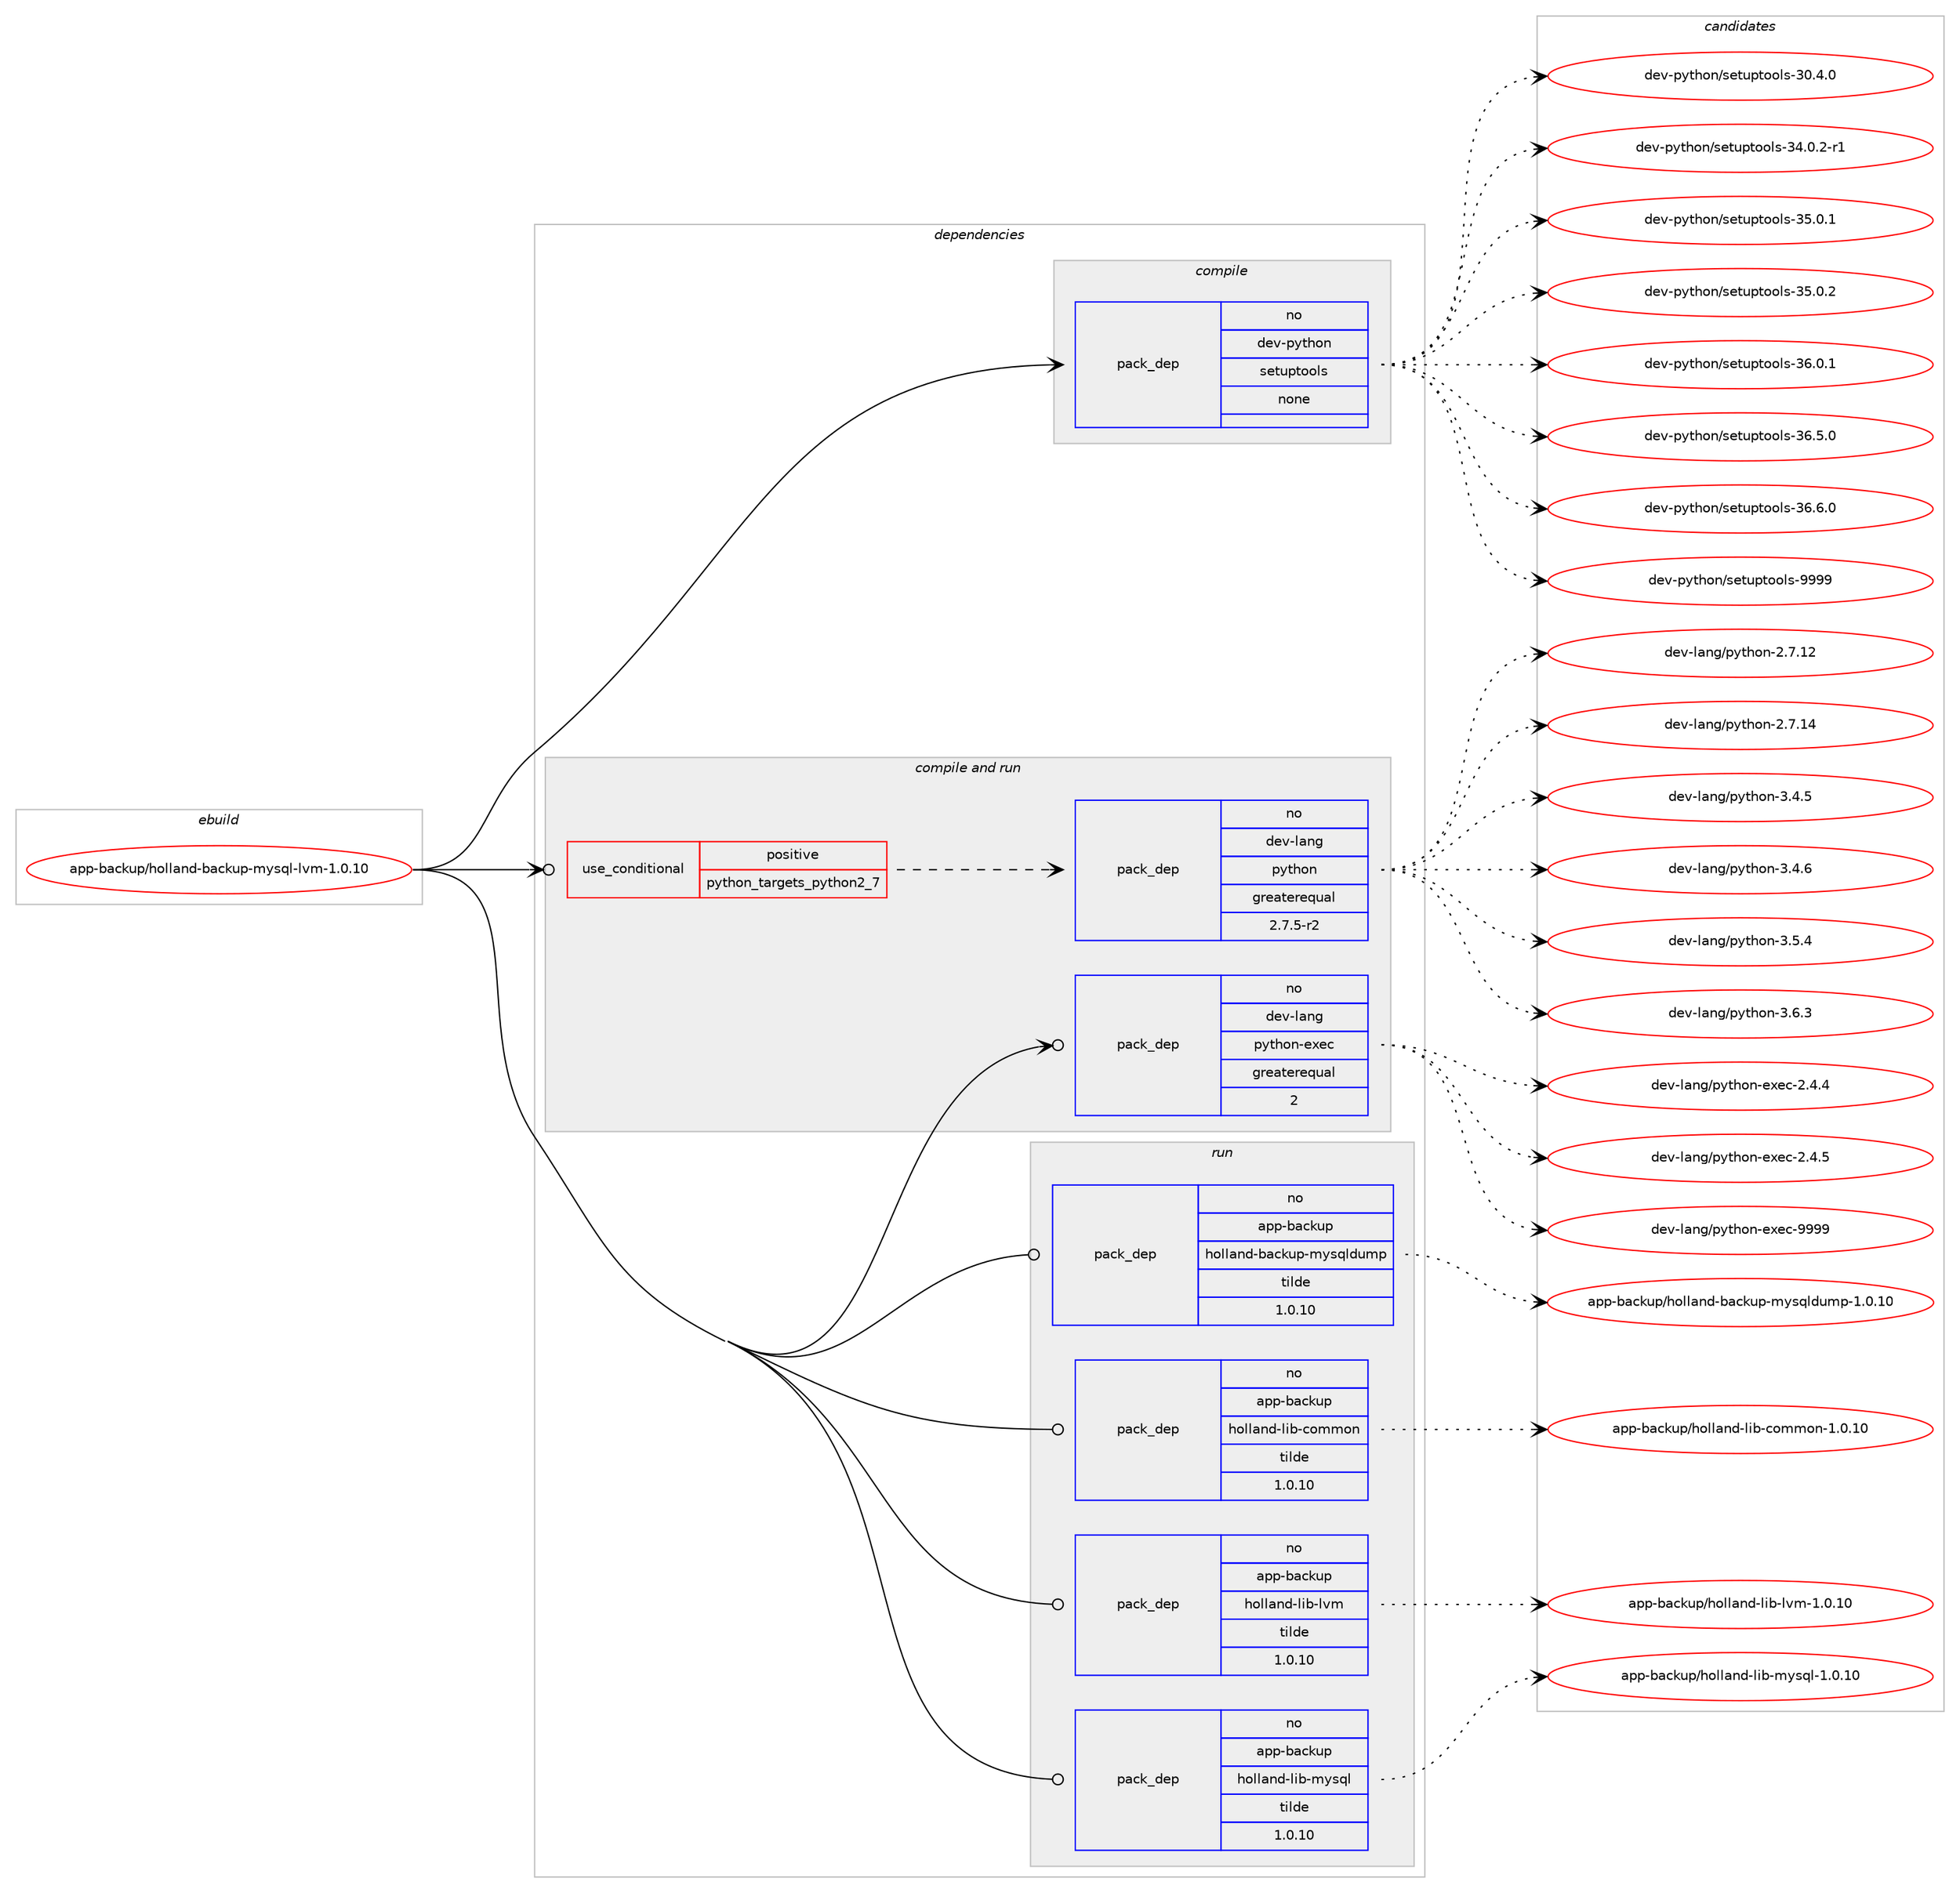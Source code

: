 digraph prolog {

# *************
# Graph options
# *************

newrank=true;
concentrate=true;
compound=true;
graph [rankdir=LR,fontname=Helvetica,fontsize=10,ranksep=1.5];#, ranksep=2.5, nodesep=0.2];
edge  [arrowhead=vee];
node  [fontname=Helvetica,fontsize=10];

# **********
# The ebuild
# **********

subgraph cluster_leftcol {
color=gray;
rank=same;
label=<<i>ebuild</i>>;
id [label="app-backup/holland-backup-mysql-lvm-1.0.10", color=red, width=4, href="../app-backup/holland-backup-mysql-lvm-1.0.10.svg"];
}

# ****************
# The dependencies
# ****************

subgraph cluster_midcol {
color=gray;
label=<<i>dependencies</i>>;
subgraph cluster_compile {
fillcolor="#eeeeee";
style=filled;
label=<<i>compile</i>>;
subgraph pack7508 {
dependency10684 [label=<<TABLE BORDER="0" CELLBORDER="1" CELLSPACING="0" CELLPADDING="4" WIDTH="220"><TR><TD ROWSPAN="6" CELLPADDING="30">pack_dep</TD></TR><TR><TD WIDTH="110">no</TD></TR><TR><TD>dev-python</TD></TR><TR><TD>setuptools</TD></TR><TR><TD>none</TD></TR><TR><TD></TD></TR></TABLE>>, shape=none, color=blue];
}
id:e -> dependency10684:w [weight=20,style="solid",arrowhead="vee"];
}
subgraph cluster_compileandrun {
fillcolor="#eeeeee";
style=filled;
label=<<i>compile and run</i>>;
subgraph cond2977 {
dependency10685 [label=<<TABLE BORDER="0" CELLBORDER="1" CELLSPACING="0" CELLPADDING="4"><TR><TD ROWSPAN="3" CELLPADDING="10">use_conditional</TD></TR><TR><TD>positive</TD></TR><TR><TD>python_targets_python2_7</TD></TR></TABLE>>, shape=none, color=red];
subgraph pack7509 {
dependency10686 [label=<<TABLE BORDER="0" CELLBORDER="1" CELLSPACING="0" CELLPADDING="4" WIDTH="220"><TR><TD ROWSPAN="6" CELLPADDING="30">pack_dep</TD></TR><TR><TD WIDTH="110">no</TD></TR><TR><TD>dev-lang</TD></TR><TR><TD>python</TD></TR><TR><TD>greaterequal</TD></TR><TR><TD>2.7.5-r2</TD></TR></TABLE>>, shape=none, color=blue];
}
dependency10685:e -> dependency10686:w [weight=20,style="dashed",arrowhead="vee"];
}
id:e -> dependency10685:w [weight=20,style="solid",arrowhead="odotvee"];
subgraph pack7510 {
dependency10687 [label=<<TABLE BORDER="0" CELLBORDER="1" CELLSPACING="0" CELLPADDING="4" WIDTH="220"><TR><TD ROWSPAN="6" CELLPADDING="30">pack_dep</TD></TR><TR><TD WIDTH="110">no</TD></TR><TR><TD>dev-lang</TD></TR><TR><TD>python-exec</TD></TR><TR><TD>greaterequal</TD></TR><TR><TD>2</TD></TR></TABLE>>, shape=none, color=blue];
}
id:e -> dependency10687:w [weight=20,style="solid",arrowhead="odotvee"];
}
subgraph cluster_run {
fillcolor="#eeeeee";
style=filled;
label=<<i>run</i>>;
subgraph pack7511 {
dependency10688 [label=<<TABLE BORDER="0" CELLBORDER="1" CELLSPACING="0" CELLPADDING="4" WIDTH="220"><TR><TD ROWSPAN="6" CELLPADDING="30">pack_dep</TD></TR><TR><TD WIDTH="110">no</TD></TR><TR><TD>app-backup</TD></TR><TR><TD>holland-backup-mysqldump</TD></TR><TR><TD>tilde</TD></TR><TR><TD>1.0.10</TD></TR></TABLE>>, shape=none, color=blue];
}
id:e -> dependency10688:w [weight=20,style="solid",arrowhead="odot"];
subgraph pack7512 {
dependency10689 [label=<<TABLE BORDER="0" CELLBORDER="1" CELLSPACING="0" CELLPADDING="4" WIDTH="220"><TR><TD ROWSPAN="6" CELLPADDING="30">pack_dep</TD></TR><TR><TD WIDTH="110">no</TD></TR><TR><TD>app-backup</TD></TR><TR><TD>holland-lib-common</TD></TR><TR><TD>tilde</TD></TR><TR><TD>1.0.10</TD></TR></TABLE>>, shape=none, color=blue];
}
id:e -> dependency10689:w [weight=20,style="solid",arrowhead="odot"];
subgraph pack7513 {
dependency10690 [label=<<TABLE BORDER="0" CELLBORDER="1" CELLSPACING="0" CELLPADDING="4" WIDTH="220"><TR><TD ROWSPAN="6" CELLPADDING="30">pack_dep</TD></TR><TR><TD WIDTH="110">no</TD></TR><TR><TD>app-backup</TD></TR><TR><TD>holland-lib-lvm</TD></TR><TR><TD>tilde</TD></TR><TR><TD>1.0.10</TD></TR></TABLE>>, shape=none, color=blue];
}
id:e -> dependency10690:w [weight=20,style="solid",arrowhead="odot"];
subgraph pack7514 {
dependency10691 [label=<<TABLE BORDER="0" CELLBORDER="1" CELLSPACING="0" CELLPADDING="4" WIDTH="220"><TR><TD ROWSPAN="6" CELLPADDING="30">pack_dep</TD></TR><TR><TD WIDTH="110">no</TD></TR><TR><TD>app-backup</TD></TR><TR><TD>holland-lib-mysql</TD></TR><TR><TD>tilde</TD></TR><TR><TD>1.0.10</TD></TR></TABLE>>, shape=none, color=blue];
}
id:e -> dependency10691:w [weight=20,style="solid",arrowhead="odot"];
}
}

# **************
# The candidates
# **************

subgraph cluster_choices {
rank=same;
color=gray;
label=<<i>candidates</i>>;

subgraph choice7508 {
color=black;
nodesep=1;
choice100101118451121211161041111104711510111611711211611111110811545514846524648 [label="dev-python/setuptools-30.4.0", color=red, width=4,href="../dev-python/setuptools-30.4.0.svg"];
choice1001011184511212111610411111047115101116117112116111111108115455152464846504511449 [label="dev-python/setuptools-34.0.2-r1", color=red, width=4,href="../dev-python/setuptools-34.0.2-r1.svg"];
choice100101118451121211161041111104711510111611711211611111110811545515346484649 [label="dev-python/setuptools-35.0.1", color=red, width=4,href="../dev-python/setuptools-35.0.1.svg"];
choice100101118451121211161041111104711510111611711211611111110811545515346484650 [label="dev-python/setuptools-35.0.2", color=red, width=4,href="../dev-python/setuptools-35.0.2.svg"];
choice100101118451121211161041111104711510111611711211611111110811545515446484649 [label="dev-python/setuptools-36.0.1", color=red, width=4,href="../dev-python/setuptools-36.0.1.svg"];
choice100101118451121211161041111104711510111611711211611111110811545515446534648 [label="dev-python/setuptools-36.5.0", color=red, width=4,href="../dev-python/setuptools-36.5.0.svg"];
choice100101118451121211161041111104711510111611711211611111110811545515446544648 [label="dev-python/setuptools-36.6.0", color=red, width=4,href="../dev-python/setuptools-36.6.0.svg"];
choice10010111845112121116104111110471151011161171121161111111081154557575757 [label="dev-python/setuptools-9999", color=red, width=4,href="../dev-python/setuptools-9999.svg"];
dependency10684:e -> choice100101118451121211161041111104711510111611711211611111110811545514846524648:w [style=dotted,weight="100"];
dependency10684:e -> choice1001011184511212111610411111047115101116117112116111111108115455152464846504511449:w [style=dotted,weight="100"];
dependency10684:e -> choice100101118451121211161041111104711510111611711211611111110811545515346484649:w [style=dotted,weight="100"];
dependency10684:e -> choice100101118451121211161041111104711510111611711211611111110811545515346484650:w [style=dotted,weight="100"];
dependency10684:e -> choice100101118451121211161041111104711510111611711211611111110811545515446484649:w [style=dotted,weight="100"];
dependency10684:e -> choice100101118451121211161041111104711510111611711211611111110811545515446534648:w [style=dotted,weight="100"];
dependency10684:e -> choice100101118451121211161041111104711510111611711211611111110811545515446544648:w [style=dotted,weight="100"];
dependency10684:e -> choice10010111845112121116104111110471151011161171121161111111081154557575757:w [style=dotted,weight="100"];
}
subgraph choice7509 {
color=black;
nodesep=1;
choice10010111845108971101034711212111610411111045504655464950 [label="dev-lang/python-2.7.12", color=red, width=4,href="../dev-lang/python-2.7.12.svg"];
choice10010111845108971101034711212111610411111045504655464952 [label="dev-lang/python-2.7.14", color=red, width=4,href="../dev-lang/python-2.7.14.svg"];
choice100101118451089711010347112121116104111110455146524653 [label="dev-lang/python-3.4.5", color=red, width=4,href="../dev-lang/python-3.4.5.svg"];
choice100101118451089711010347112121116104111110455146524654 [label="dev-lang/python-3.4.6", color=red, width=4,href="../dev-lang/python-3.4.6.svg"];
choice100101118451089711010347112121116104111110455146534652 [label="dev-lang/python-3.5.4", color=red, width=4,href="../dev-lang/python-3.5.4.svg"];
choice100101118451089711010347112121116104111110455146544651 [label="dev-lang/python-3.6.3", color=red, width=4,href="../dev-lang/python-3.6.3.svg"];
dependency10686:e -> choice10010111845108971101034711212111610411111045504655464950:w [style=dotted,weight="100"];
dependency10686:e -> choice10010111845108971101034711212111610411111045504655464952:w [style=dotted,weight="100"];
dependency10686:e -> choice100101118451089711010347112121116104111110455146524653:w [style=dotted,weight="100"];
dependency10686:e -> choice100101118451089711010347112121116104111110455146524654:w [style=dotted,weight="100"];
dependency10686:e -> choice100101118451089711010347112121116104111110455146534652:w [style=dotted,weight="100"];
dependency10686:e -> choice100101118451089711010347112121116104111110455146544651:w [style=dotted,weight="100"];
}
subgraph choice7510 {
color=black;
nodesep=1;
choice1001011184510897110103471121211161041111104510112010199455046524652 [label="dev-lang/python-exec-2.4.4", color=red, width=4,href="../dev-lang/python-exec-2.4.4.svg"];
choice1001011184510897110103471121211161041111104510112010199455046524653 [label="dev-lang/python-exec-2.4.5", color=red, width=4,href="../dev-lang/python-exec-2.4.5.svg"];
choice10010111845108971101034711212111610411111045101120101994557575757 [label="dev-lang/python-exec-9999", color=red, width=4,href="../dev-lang/python-exec-9999.svg"];
dependency10687:e -> choice1001011184510897110103471121211161041111104510112010199455046524652:w [style=dotted,weight="100"];
dependency10687:e -> choice1001011184510897110103471121211161041111104510112010199455046524653:w [style=dotted,weight="100"];
dependency10687:e -> choice10010111845108971101034711212111610411111045101120101994557575757:w [style=dotted,weight="100"];
}
subgraph choice7511 {
color=black;
nodesep=1;
choice97112112459897991071171124710411110810897110100459897991071171124510912111511310810011710911245494648464948 [label="app-backup/holland-backup-mysqldump-1.0.10", color=red, width=4,href="../app-backup/holland-backup-mysqldump-1.0.10.svg"];
dependency10688:e -> choice97112112459897991071171124710411110810897110100459897991071171124510912111511310810011710911245494648464948:w [style=dotted,weight="100"];
}
subgraph choice7512 {
color=black;
nodesep=1;
choice971121124598979910711711247104111108108971101004510810598459911110910911111045494648464948 [label="app-backup/holland-lib-common-1.0.10", color=red, width=4,href="../app-backup/holland-lib-common-1.0.10.svg"];
dependency10689:e -> choice971121124598979910711711247104111108108971101004510810598459911110910911111045494648464948:w [style=dotted,weight="100"];
}
subgraph choice7513 {
color=black;
nodesep=1;
choice9711211245989799107117112471041111081089711010045108105984510811810945494648464948 [label="app-backup/holland-lib-lvm-1.0.10", color=red, width=4,href="../app-backup/holland-lib-lvm-1.0.10.svg"];
dependency10690:e -> choice9711211245989799107117112471041111081089711010045108105984510811810945494648464948:w [style=dotted,weight="100"];
}
subgraph choice7514 {
color=black;
nodesep=1;
choice9711211245989799107117112471041111081089711010045108105984510912111511310845494648464948 [label="app-backup/holland-lib-mysql-1.0.10", color=red, width=4,href="../app-backup/holland-lib-mysql-1.0.10.svg"];
dependency10691:e -> choice9711211245989799107117112471041111081089711010045108105984510912111511310845494648464948:w [style=dotted,weight="100"];
}
}

}
